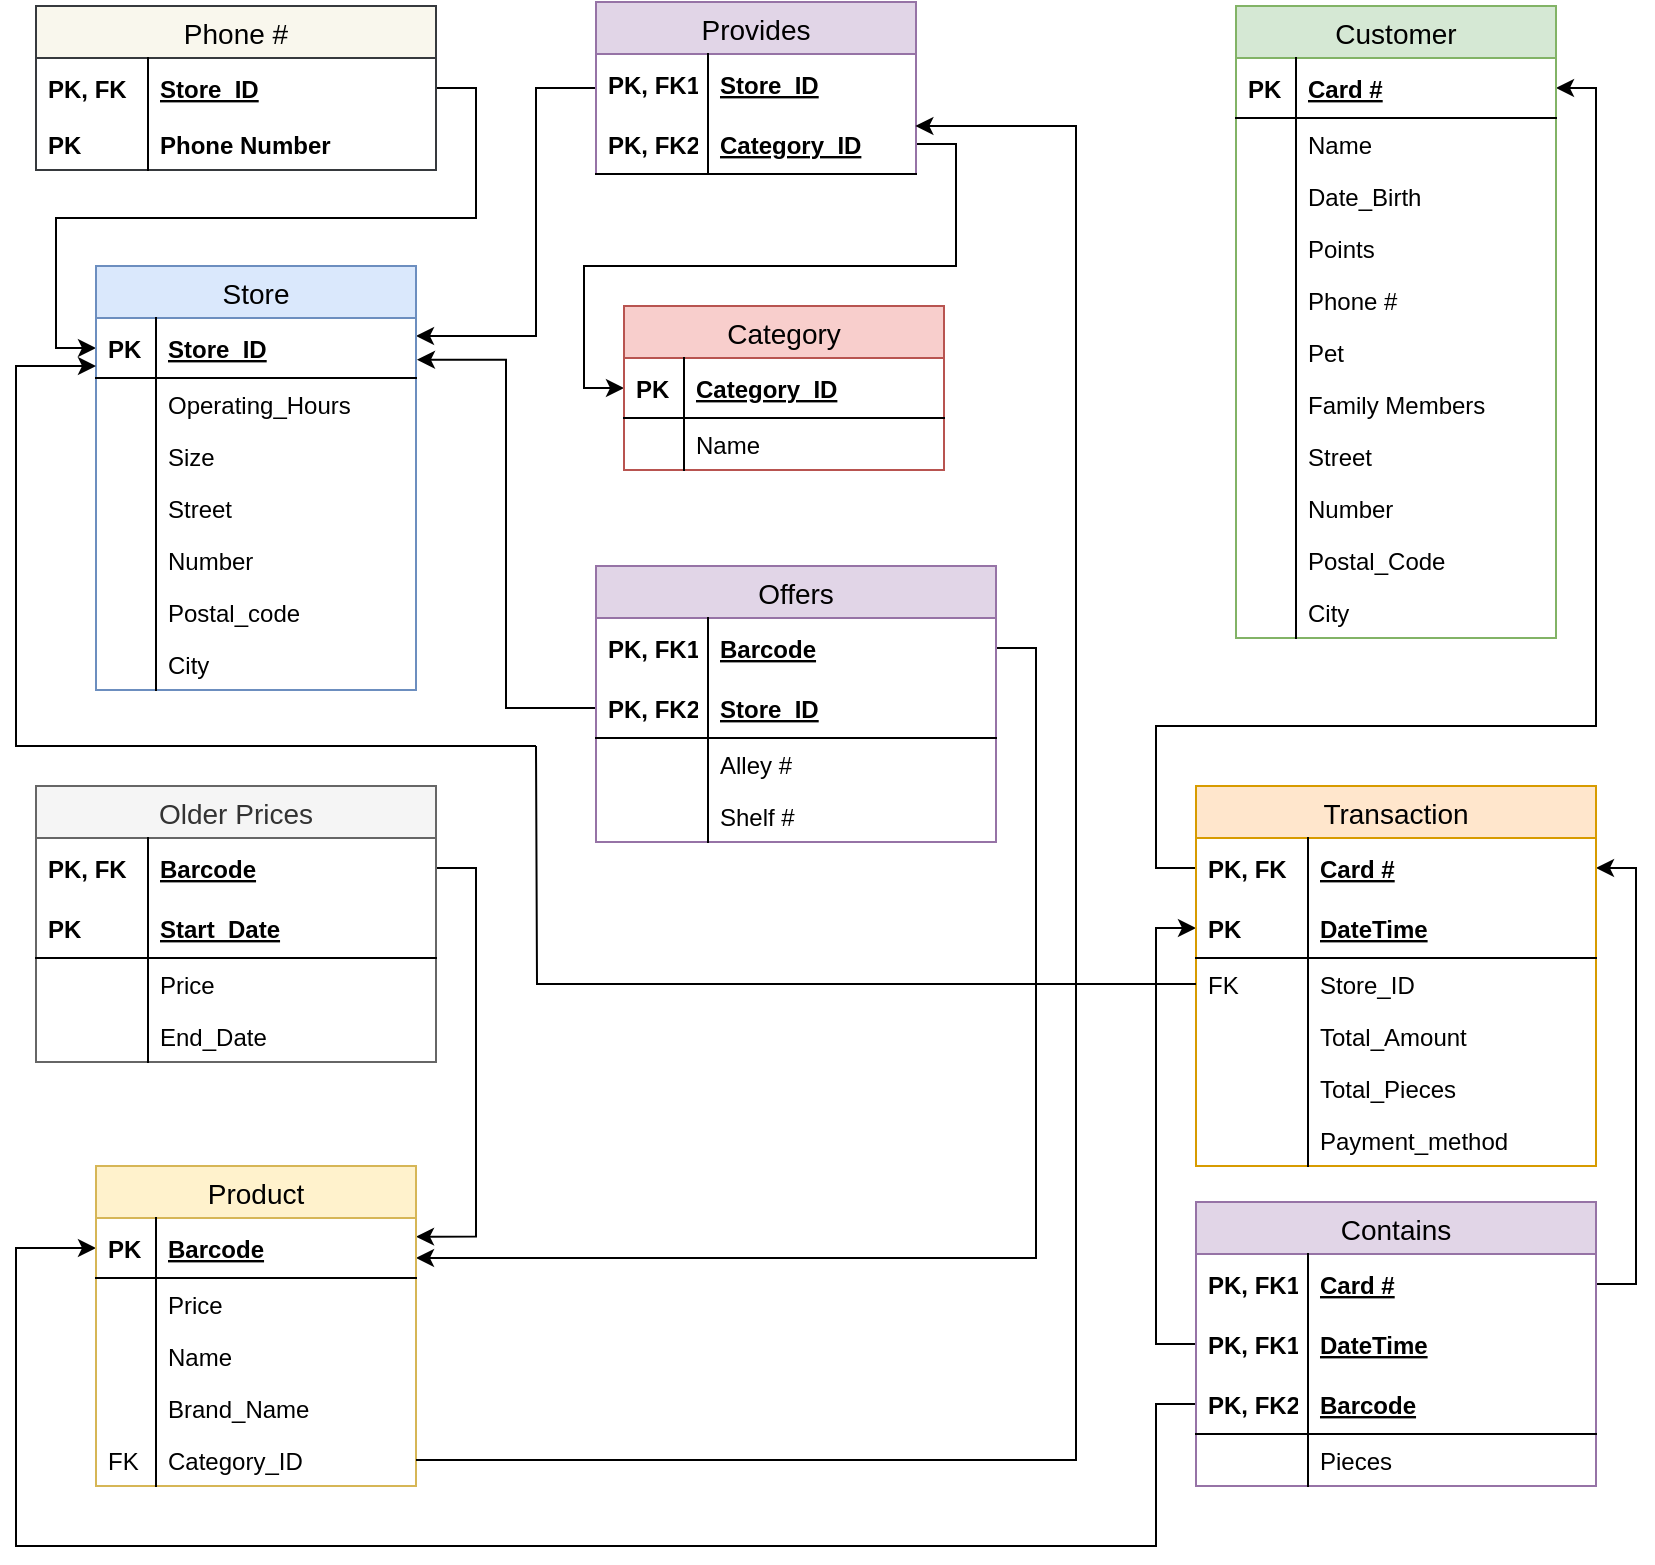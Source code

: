<mxfile version="13.3.9" type="device"><diagram id="TGcDrDsY1pUwXdb_8PFH" name="Page-1"><mxGraphModel dx="1185" dy="695" grid="1" gridSize="10" guides="1" tooltips="1" connect="1" arrows="1" fold="1" page="1" pageScale="1" pageWidth="1169" pageHeight="827" math="0" shadow="0"><root><mxCell id="0"/><mxCell id="1" parent="0"/><mxCell id="J6gE3vwQ6Ek0CMkjX5mu-17" style="edgeStyle=orthogonalEdgeStyle;rounded=0;orthogonalLoop=1;jettySize=auto;html=1;" parent="1" source="J6gE3vwQ6Ek0CMkjX5mu-9" target="gZ84MOp9ESfSLqNSN3KG-2" edge="1"><mxGeometry relative="1" as="geometry"/></mxCell><mxCell id="J6gE3vwQ6Ek0CMkjX5mu-24" style="edgeStyle=orthogonalEdgeStyle;rounded=0;orthogonalLoop=1;jettySize=auto;html=1;entryX=1;entryY=0.311;entryDx=0;entryDy=0;entryPerimeter=0;" parent="1" source="gZ84MOp9ESfSLqNSN3KG-91" target="gZ84MOp9ESfSLqNSN3KG-53" edge="1"><mxGeometry relative="1" as="geometry"/></mxCell><mxCell id="J6gE3vwQ6Ek0CMkjX5mu-29" style="edgeStyle=orthogonalEdgeStyle;rounded=0;orthogonalLoop=1;jettySize=auto;html=1;entryX=1;entryY=0.3;entryDx=0;entryDy=0;entryPerimeter=0;" parent="1" source="gZ84MOp9ESfSLqNSN3KG-159" target="gZ84MOp9ESfSLqNSN3KG-2" edge="1"><mxGeometry relative="1" as="geometry"><mxPoint x="420" y="195" as="targetPoint"/><Array as="points"><mxPoint x="460" y="71"/><mxPoint x="460" y="195"/></Array></mxGeometry></mxCell><mxCell id="J6gE3vwQ6Ek0CMkjX5mu-27" style="edgeStyle=orthogonalEdgeStyle;rounded=0;orthogonalLoop=1;jettySize=auto;html=1;" parent="1" source="gZ84MOp9ESfSLqNSN3KG-162" target="gZ84MOp9ESfSLqNSN3KG-66" edge="1"><mxGeometry relative="1" as="geometry"/></mxCell><mxCell id="J6gE3vwQ6Ek0CMkjX5mu-31" style="edgeStyle=orthogonalEdgeStyle;rounded=0;orthogonalLoop=1;jettySize=auto;html=1;entryX=1.003;entryY=0.695;entryDx=0;entryDy=0;entryPerimeter=0;" parent="1" source="gZ84MOp9ESfSLqNSN3KG-151" target="gZ84MOp9ESfSLqNSN3KG-2" edge="1"><mxGeometry relative="1" as="geometry"/></mxCell><mxCell id="J6gE3vwQ6Ek0CMkjX5mu-33" style="edgeStyle=orthogonalEdgeStyle;rounded=0;orthogonalLoop=1;jettySize=auto;html=1;" parent="1" source="gZ84MOp9ESfSLqNSN3KG-149" edge="1"><mxGeometry relative="1" as="geometry"><mxPoint x="400" y="656" as="targetPoint"/><Array as="points"><mxPoint x="710" y="351"/><mxPoint x="710" y="656"/></Array></mxGeometry></mxCell><mxCell id="J6gE3vwQ6Ek0CMkjX5mu-34" style="edgeStyle=orthogonalEdgeStyle;rounded=0;orthogonalLoop=1;jettySize=auto;html=1;entryX=1;entryY=0.5;entryDx=0;entryDy=0;" parent="1" source="gZ84MOp9ESfSLqNSN3KG-103" target="gZ84MOp9ESfSLqNSN3KG-28" edge="1"><mxGeometry relative="1" as="geometry"><Array as="points"><mxPoint x="770" y="461"/><mxPoint x="770" y="390"/><mxPoint x="990" y="390"/><mxPoint x="990" y="71"/></Array></mxGeometry></mxCell><mxCell id="J6gE3vwQ6Ek0CMkjX5mu-36" style="edgeStyle=orthogonalEdgeStyle;rounded=0;orthogonalLoop=1;jettySize=auto;html=1;entryX=0;entryY=0.5;entryDx=0;entryDy=0;" parent="1" source="gZ84MOp9ESfSLqNSN3KG-166" target="gZ84MOp9ESfSLqNSN3KG-105" edge="1"><mxGeometry relative="1" as="geometry"><Array as="points"><mxPoint x="770" y="699"/><mxPoint x="770" y="491"/></Array></mxGeometry></mxCell><mxCell id="J6gE3vwQ6Ek0CMkjX5mu-35" style="edgeStyle=orthogonalEdgeStyle;rounded=0;orthogonalLoop=1;jettySize=auto;html=1;entryX=1;entryY=0.5;entryDx=0;entryDy=0;" parent="1" source="gZ84MOp9ESfSLqNSN3KG-167" target="gZ84MOp9ESfSLqNSN3KG-103" edge="1"><mxGeometry relative="1" as="geometry"><Array as="points"><mxPoint x="1010" y="669"/><mxPoint x="1010" y="461"/></Array></mxGeometry></mxCell><mxCell id="J6gE3vwQ6Ek0CMkjX5mu-37" style="edgeStyle=orthogonalEdgeStyle;rounded=0;orthogonalLoop=1;jettySize=auto;html=1;" parent="1" source="gZ84MOp9ESfSLqNSN3KG-173" target="gZ84MOp9ESfSLqNSN3KG-53" edge="1"><mxGeometry relative="1" as="geometry"><Array as="points"><mxPoint x="770" y="729"/><mxPoint x="770" y="800"/><mxPoint x="200" y="800"/><mxPoint x="200" y="651"/></Array></mxGeometry></mxCell><mxCell id="J6gE3vwQ6Ek0CMkjX5mu-8" value="Phone #" style="swimlane;fontStyle=0;childLayout=stackLayout;horizontal=1;startSize=26;horizontalStack=0;resizeParent=1;resizeParentMax=0;resizeLast=0;collapsible=1;marginBottom=0;align=center;fontSize=14;fillColor=#f9f7ed;strokeColor=#36393d;" parent="1" vertex="1"><mxGeometry x="210" y="30" width="200" height="82" as="geometry"/></mxCell><mxCell id="J6gE3vwQ6Ek0CMkjX5mu-9" value="Store_ID" style="shape=partialRectangle;top=0;left=0;right=0;bottom=0;align=left;verticalAlign=middle;fillColor=none;spacingLeft=60;spacingRight=4;overflow=hidden;rotatable=0;points=[[0,0.5],[1,0.5]];portConstraint=eastwest;dropTarget=0;fontStyle=5;fontSize=12;" parent="J6gE3vwQ6Ek0CMkjX5mu-8" vertex="1"><mxGeometry y="26" width="200" height="30" as="geometry"/></mxCell><mxCell id="J6gE3vwQ6Ek0CMkjX5mu-10" value="PK, FK" style="shape=partialRectangle;fontStyle=1;top=0;left=0;bottom=0;fillColor=none;align=left;verticalAlign=middle;spacingLeft=4;spacingRight=4;overflow=hidden;rotatable=0;points=[];portConstraint=eastwest;part=1;fontSize=12;" parent="J6gE3vwQ6Ek0CMkjX5mu-9" vertex="1" connectable="0"><mxGeometry width="56" height="30" as="geometry"/></mxCell><mxCell id="J6gE3vwQ6Ek0CMkjX5mu-13" value="Phone Number" style="shape=partialRectangle;top=0;left=0;right=0;bottom=0;align=left;verticalAlign=top;fillColor=none;spacingLeft=60;spacingRight=4;overflow=hidden;rotatable=0;points=[[0,0.5],[1,0.5]];portConstraint=eastwest;dropTarget=0;fontSize=12;fontStyle=1" parent="J6gE3vwQ6Ek0CMkjX5mu-8" vertex="1"><mxGeometry y="56" width="200" height="26" as="geometry"/></mxCell><mxCell id="J6gE3vwQ6Ek0CMkjX5mu-14" value="PK" style="shape=partialRectangle;top=0;left=0;bottom=0;fillColor=none;align=left;verticalAlign=top;spacingLeft=4;spacingRight=4;overflow=hidden;rotatable=0;points=[];portConstraint=eastwest;part=1;fontSize=12;fontStyle=1" parent="J6gE3vwQ6Ek0CMkjX5mu-13" vertex="1" connectable="0"><mxGeometry width="56" height="26" as="geometry"/></mxCell><mxCell id="gZ84MOp9ESfSLqNSN3KG-1" value="Store" style="swimlane;fontStyle=0;childLayout=stackLayout;horizontal=1;startSize=26;horizontalStack=0;resizeParent=1;resizeParentMax=0;resizeLast=0;collapsible=1;marginBottom=0;align=center;fontSize=14;fillColor=#dae8fc;strokeColor=#6c8ebf;" parent="1" vertex="1"><mxGeometry x="240" y="160" width="160" height="212" as="geometry"/></mxCell><mxCell id="gZ84MOp9ESfSLqNSN3KG-2" value="Store_ID" style="shape=partialRectangle;top=0;left=0;right=0;bottom=1;align=left;verticalAlign=middle;fillColor=none;spacingLeft=34;spacingRight=4;overflow=hidden;rotatable=0;points=[[0,0.5],[1,0.5]];portConstraint=eastwest;dropTarget=0;fontStyle=5;fontSize=12;" parent="gZ84MOp9ESfSLqNSN3KG-1" vertex="1"><mxGeometry y="26" width="160" height="30" as="geometry"/></mxCell><mxCell id="gZ84MOp9ESfSLqNSN3KG-3" value="PK" style="shape=partialRectangle;top=0;left=0;bottom=0;fillColor=none;align=left;verticalAlign=middle;spacingLeft=4;spacingRight=4;overflow=hidden;rotatable=0;points=[];portConstraint=eastwest;part=1;fontSize=12;fontStyle=1" parent="gZ84MOp9ESfSLqNSN3KG-2" vertex="1" connectable="0"><mxGeometry width="30" height="30" as="geometry"/></mxCell><mxCell id="gZ84MOp9ESfSLqNSN3KG-4" value="Operating_Hours" style="shape=partialRectangle;top=0;left=0;right=0;bottom=0;align=left;verticalAlign=top;fillColor=none;spacingLeft=34;spacingRight=4;overflow=hidden;rotatable=0;points=[[0,0.5],[1,0.5]];portConstraint=eastwest;dropTarget=0;fontSize=12;" parent="gZ84MOp9ESfSLqNSN3KG-1" vertex="1"><mxGeometry y="56" width="160" height="26" as="geometry"/></mxCell><mxCell id="gZ84MOp9ESfSLqNSN3KG-5" value="" style="shape=partialRectangle;top=0;left=0;bottom=0;fillColor=none;align=left;verticalAlign=top;spacingLeft=4;spacingRight=4;overflow=hidden;rotatable=0;points=[];portConstraint=eastwest;part=1;fontSize=12;" parent="gZ84MOp9ESfSLqNSN3KG-4" vertex="1" connectable="0"><mxGeometry width="30" height="26" as="geometry"/></mxCell><mxCell id="gZ84MOp9ESfSLqNSN3KG-16" value="Size" style="shape=partialRectangle;top=0;left=0;right=0;bottom=0;align=left;verticalAlign=top;fillColor=none;spacingLeft=34;spacingRight=4;overflow=hidden;rotatable=0;points=[[0,0.5],[1,0.5]];portConstraint=eastwest;dropTarget=0;fontSize=12;" parent="gZ84MOp9ESfSLqNSN3KG-1" vertex="1"><mxGeometry y="82" width="160" height="26" as="geometry"/></mxCell><mxCell id="gZ84MOp9ESfSLqNSN3KG-17" value="" style="shape=partialRectangle;top=0;left=0;bottom=0;fillColor=none;align=left;verticalAlign=top;spacingLeft=4;spacingRight=4;overflow=hidden;rotatable=0;points=[];portConstraint=eastwest;part=1;fontSize=12;" parent="gZ84MOp9ESfSLqNSN3KG-16" vertex="1" connectable="0"><mxGeometry width="30" height="26" as="geometry"/></mxCell><mxCell id="gZ84MOp9ESfSLqNSN3KG-6" value="Street" style="shape=partialRectangle;top=0;left=0;right=0;bottom=0;align=left;verticalAlign=top;fillColor=none;spacingLeft=34;spacingRight=4;overflow=hidden;rotatable=0;points=[[0,0.5],[1,0.5]];portConstraint=eastwest;dropTarget=0;fontSize=12;" parent="gZ84MOp9ESfSLqNSN3KG-1" vertex="1"><mxGeometry y="108" width="160" height="26" as="geometry"/></mxCell><mxCell id="gZ84MOp9ESfSLqNSN3KG-7" value="" style="shape=partialRectangle;top=0;left=0;bottom=0;fillColor=none;align=left;verticalAlign=top;spacingLeft=4;spacingRight=4;overflow=hidden;rotatable=0;points=[];portConstraint=eastwest;part=1;fontSize=12;" parent="gZ84MOp9ESfSLqNSN3KG-6" vertex="1" connectable="0"><mxGeometry width="30" height="26" as="geometry"/></mxCell><mxCell id="gZ84MOp9ESfSLqNSN3KG-12" value="Number" style="shape=partialRectangle;top=0;left=0;right=0;bottom=0;align=left;verticalAlign=top;fillColor=none;spacingLeft=34;spacingRight=4;overflow=hidden;rotatable=0;points=[[0,0.5],[1,0.5]];portConstraint=eastwest;dropTarget=0;fontSize=12;" parent="gZ84MOp9ESfSLqNSN3KG-1" vertex="1"><mxGeometry y="134" width="160" height="26" as="geometry"/></mxCell><mxCell id="gZ84MOp9ESfSLqNSN3KG-13" value="" style="shape=partialRectangle;top=0;left=0;bottom=0;fillColor=none;align=left;verticalAlign=top;spacingLeft=4;spacingRight=4;overflow=hidden;rotatable=0;points=[];portConstraint=eastwest;part=1;fontSize=12;" parent="gZ84MOp9ESfSLqNSN3KG-12" vertex="1" connectable="0"><mxGeometry width="30" height="26" as="geometry"/></mxCell><mxCell id="gZ84MOp9ESfSLqNSN3KG-14" value="Postal_code" style="shape=partialRectangle;top=0;left=0;right=0;bottom=0;align=left;verticalAlign=top;fillColor=none;spacingLeft=34;spacingRight=4;overflow=hidden;rotatable=0;points=[[0,0.5],[1,0.5]];portConstraint=eastwest;dropTarget=0;fontSize=12;" parent="gZ84MOp9ESfSLqNSN3KG-1" vertex="1"><mxGeometry y="160" width="160" height="26" as="geometry"/></mxCell><mxCell id="gZ84MOp9ESfSLqNSN3KG-15" value="" style="shape=partialRectangle;top=0;left=0;bottom=0;fillColor=none;align=left;verticalAlign=top;spacingLeft=4;spacingRight=4;overflow=hidden;rotatable=0;points=[];portConstraint=eastwest;part=1;fontSize=12;" parent="gZ84MOp9ESfSLqNSN3KG-14" vertex="1" connectable="0"><mxGeometry width="30" height="26" as="geometry"/></mxCell><mxCell id="gZ84MOp9ESfSLqNSN3KG-8" value="City" style="shape=partialRectangle;top=0;left=0;right=0;bottom=0;align=left;verticalAlign=top;fillColor=none;spacingLeft=34;spacingRight=4;overflow=hidden;rotatable=0;points=[[0,0.5],[1,0.5]];portConstraint=eastwest;dropTarget=0;fontSize=12;" parent="gZ84MOp9ESfSLqNSN3KG-1" vertex="1"><mxGeometry y="186" width="160" height="26" as="geometry"/></mxCell><mxCell id="gZ84MOp9ESfSLqNSN3KG-9" value="" style="shape=partialRectangle;top=0;left=0;bottom=0;fillColor=none;align=left;verticalAlign=top;spacingLeft=4;spacingRight=4;overflow=hidden;rotatable=0;points=[];portConstraint=eastwest;part=1;fontSize=12;" parent="gZ84MOp9ESfSLqNSN3KG-8" vertex="1" connectable="0"><mxGeometry width="30" height="26" as="geometry"/></mxCell><mxCell id="gZ84MOp9ESfSLqNSN3KG-90" value="Older Prices" style="swimlane;fontStyle=0;childLayout=stackLayout;horizontal=1;startSize=26;horizontalStack=0;resizeParent=1;resizeParentMax=0;resizeLast=0;collapsible=1;marginBottom=0;align=center;fontSize=14;fillColor=#f5f5f5;strokeColor=#666666;fontColor=#333333;" parent="1" vertex="1"><mxGeometry x="210" y="420" width="200" height="138" as="geometry"/></mxCell><mxCell id="gZ84MOp9ESfSLqNSN3KG-91" value="Barcode" style="shape=partialRectangle;top=0;left=0;right=0;bottom=0;align=left;verticalAlign=middle;fillColor=none;spacingLeft=60;spacingRight=4;overflow=hidden;rotatable=0;points=[[0,0.5],[1,0.5]];portConstraint=eastwest;dropTarget=0;fontStyle=5;fontSize=12;" parent="gZ84MOp9ESfSLqNSN3KG-90" vertex="1"><mxGeometry y="26" width="200" height="30" as="geometry"/></mxCell><mxCell id="gZ84MOp9ESfSLqNSN3KG-92" value="PK, FK" style="shape=partialRectangle;fontStyle=1;top=0;left=0;bottom=0;fillColor=none;align=left;verticalAlign=middle;spacingLeft=4;spacingRight=4;overflow=hidden;rotatable=0;points=[];portConstraint=eastwest;part=1;fontSize=12;" parent="gZ84MOp9ESfSLqNSN3KG-91" vertex="1" connectable="0"><mxGeometry width="56" height="30" as="geometry"/></mxCell><mxCell id="gZ84MOp9ESfSLqNSN3KG-93" value="Start_Date" style="shape=partialRectangle;top=0;left=0;right=0;bottom=1;align=left;verticalAlign=middle;fillColor=none;spacingLeft=60;spacingRight=4;overflow=hidden;rotatable=0;points=[[0,0.5],[1,0.5]];portConstraint=eastwest;dropTarget=0;fontStyle=5;fontSize=12;" parent="gZ84MOp9ESfSLqNSN3KG-90" vertex="1"><mxGeometry y="56" width="200" height="30" as="geometry"/></mxCell><mxCell id="gZ84MOp9ESfSLqNSN3KG-94" value="PK" style="shape=partialRectangle;fontStyle=1;top=0;left=0;bottom=0;fillColor=none;align=left;verticalAlign=middle;spacingLeft=4;spacingRight=4;overflow=hidden;rotatable=0;points=[];portConstraint=eastwest;part=1;fontSize=12;" parent="gZ84MOp9ESfSLqNSN3KG-93" vertex="1" connectable="0"><mxGeometry width="56" height="30" as="geometry"/></mxCell><mxCell id="gZ84MOp9ESfSLqNSN3KG-95" value="Price" style="shape=partialRectangle;top=0;left=0;right=0;bottom=0;align=left;verticalAlign=top;fillColor=none;spacingLeft=60;spacingRight=4;overflow=hidden;rotatable=0;points=[[0,0.5],[1,0.5]];portConstraint=eastwest;dropTarget=0;fontSize=12;" parent="gZ84MOp9ESfSLqNSN3KG-90" vertex="1"><mxGeometry y="86" width="200" height="26" as="geometry"/></mxCell><mxCell id="gZ84MOp9ESfSLqNSN3KG-96" value="" style="shape=partialRectangle;top=0;left=0;bottom=0;fillColor=none;align=left;verticalAlign=top;spacingLeft=4;spacingRight=4;overflow=hidden;rotatable=0;points=[];portConstraint=eastwest;part=1;fontSize=12;" parent="gZ84MOp9ESfSLqNSN3KG-95" vertex="1" connectable="0"><mxGeometry width="56" height="26" as="geometry"/></mxCell><mxCell id="gZ84MOp9ESfSLqNSN3KG-98" value="End_Date" style="shape=partialRectangle;top=0;left=0;right=0;bottom=0;align=left;verticalAlign=top;fillColor=none;spacingLeft=60;spacingRight=4;overflow=hidden;rotatable=0;points=[[0,0.5],[1,0.5]];portConstraint=eastwest;dropTarget=0;fontSize=12;" parent="gZ84MOp9ESfSLqNSN3KG-90" vertex="1"><mxGeometry y="112" width="200" height="26" as="geometry"/></mxCell><mxCell id="gZ84MOp9ESfSLqNSN3KG-99" value="" style="shape=partialRectangle;top=0;left=0;bottom=0;fillColor=none;align=left;verticalAlign=top;spacingLeft=4;spacingRight=4;overflow=hidden;rotatable=0;points=[];portConstraint=eastwest;part=1;fontSize=12;" parent="gZ84MOp9ESfSLqNSN3KG-98" vertex="1" connectable="0"><mxGeometry width="56" height="26" as="geometry"/></mxCell><mxCell id="gZ84MOp9ESfSLqNSN3KG-52" value="Product" style="swimlane;fontStyle=0;childLayout=stackLayout;horizontal=1;startSize=26;horizontalStack=0;resizeParent=1;resizeParentMax=0;resizeLast=0;collapsible=1;marginBottom=0;align=center;fontSize=14;fillColor=#fff2cc;strokeColor=#d6b656;" parent="1" vertex="1"><mxGeometry x="240" y="610" width="160" height="160" as="geometry"/></mxCell><mxCell id="gZ84MOp9ESfSLqNSN3KG-53" value="Barcode" style="shape=partialRectangle;top=0;left=0;right=0;bottom=1;align=left;verticalAlign=middle;fillColor=none;spacingLeft=34;spacingRight=4;overflow=hidden;rotatable=0;points=[[0,0.5],[1,0.5]];portConstraint=eastwest;dropTarget=0;fontStyle=5;fontSize=12;" parent="gZ84MOp9ESfSLqNSN3KG-52" vertex="1"><mxGeometry y="26" width="160" height="30" as="geometry"/></mxCell><mxCell id="gZ84MOp9ESfSLqNSN3KG-54" value="PK" style="shape=partialRectangle;top=0;left=0;bottom=0;fillColor=none;align=left;verticalAlign=middle;spacingLeft=4;spacingRight=4;overflow=hidden;rotatable=0;points=[];portConstraint=eastwest;part=1;fontSize=12;fontStyle=1" parent="gZ84MOp9ESfSLqNSN3KG-53" vertex="1" connectable="0"><mxGeometry width="30" height="30" as="geometry"/></mxCell><mxCell id="gZ84MOp9ESfSLqNSN3KG-55" value="Price" style="shape=partialRectangle;top=0;left=0;right=0;bottom=0;align=left;verticalAlign=top;fillColor=none;spacingLeft=34;spacingRight=4;overflow=hidden;rotatable=0;points=[[0,0.5],[1,0.5]];portConstraint=eastwest;dropTarget=0;fontSize=12;" parent="gZ84MOp9ESfSLqNSN3KG-52" vertex="1"><mxGeometry y="56" width="160" height="26" as="geometry"/></mxCell><mxCell id="gZ84MOp9ESfSLqNSN3KG-56" value="" style="shape=partialRectangle;top=0;left=0;bottom=0;fillColor=none;align=left;verticalAlign=top;spacingLeft=4;spacingRight=4;overflow=hidden;rotatable=0;points=[];portConstraint=eastwest;part=1;fontSize=12;" parent="gZ84MOp9ESfSLqNSN3KG-55" vertex="1" connectable="0"><mxGeometry width="30" height="26" as="geometry"/></mxCell><mxCell id="gZ84MOp9ESfSLqNSN3KG-57" value="Name" style="shape=partialRectangle;top=0;left=0;right=0;bottom=0;align=left;verticalAlign=top;fillColor=none;spacingLeft=34;spacingRight=4;overflow=hidden;rotatable=0;points=[[0,0.5],[1,0.5]];portConstraint=eastwest;dropTarget=0;fontSize=12;" parent="gZ84MOp9ESfSLqNSN3KG-52" vertex="1"><mxGeometry y="82" width="160" height="26" as="geometry"/></mxCell><mxCell id="gZ84MOp9ESfSLqNSN3KG-58" value="" style="shape=partialRectangle;top=0;left=0;bottom=0;fillColor=none;align=left;verticalAlign=top;spacingLeft=4;spacingRight=4;overflow=hidden;rotatable=0;points=[];portConstraint=eastwest;part=1;fontSize=12;" parent="gZ84MOp9ESfSLqNSN3KG-57" vertex="1" connectable="0"><mxGeometry width="30" height="26" as="geometry"/></mxCell><mxCell id="gZ84MOp9ESfSLqNSN3KG-59" value="Brand_Name" style="shape=partialRectangle;top=0;left=0;right=0;bottom=0;align=left;verticalAlign=top;fillColor=none;spacingLeft=34;spacingRight=4;overflow=hidden;rotatable=0;points=[[0,0.5],[1,0.5]];portConstraint=eastwest;dropTarget=0;fontSize=12;" parent="gZ84MOp9ESfSLqNSN3KG-52" vertex="1"><mxGeometry y="108" width="160" height="26" as="geometry"/></mxCell><mxCell id="gZ84MOp9ESfSLqNSN3KG-60" value="" style="shape=partialRectangle;top=0;left=0;bottom=0;fillColor=none;align=left;verticalAlign=top;spacingLeft=4;spacingRight=4;overflow=hidden;rotatable=0;points=[];portConstraint=eastwest;part=1;fontSize=12;" parent="gZ84MOp9ESfSLqNSN3KG-59" vertex="1" connectable="0"><mxGeometry width="30" height="26" as="geometry"/></mxCell><mxCell id="gZ84MOp9ESfSLqNSN3KG-130" value="Category_ID" style="shape=partialRectangle;top=0;left=0;right=0;bottom=0;align=left;verticalAlign=top;fillColor=none;spacingLeft=34;spacingRight=4;overflow=hidden;rotatable=0;points=[[0,0.5],[1,0.5]];portConstraint=eastwest;dropTarget=0;fontSize=12;" parent="gZ84MOp9ESfSLqNSN3KG-52" vertex="1"><mxGeometry y="134" width="160" height="26" as="geometry"/></mxCell><mxCell id="gZ84MOp9ESfSLqNSN3KG-131" value="FK" style="shape=partialRectangle;top=0;left=0;bottom=0;fillColor=none;align=left;verticalAlign=top;spacingLeft=4;spacingRight=4;overflow=hidden;rotatable=0;points=[];portConstraint=eastwest;part=1;fontSize=12;" parent="gZ84MOp9ESfSLqNSN3KG-130" vertex="1" connectable="0"><mxGeometry width="30" height="26" as="geometry"/></mxCell><mxCell id="gZ84MOp9ESfSLqNSN3KG-159" value="Provides" style="swimlane;fontStyle=0;childLayout=stackLayout;horizontal=1;startSize=26;horizontalStack=0;resizeParent=1;resizeParentMax=0;resizeLast=0;collapsible=1;marginBottom=0;align=center;fontSize=14;fillColor=#e1d5e7;strokeColor=#9673a6;" parent="1" vertex="1"><mxGeometry x="490" y="28" width="160" height="86" as="geometry"/></mxCell><mxCell id="gZ84MOp9ESfSLqNSN3KG-160" value="Store_ID" style="shape=partialRectangle;top=0;left=0;right=0;bottom=0;align=left;verticalAlign=middle;fillColor=none;spacingLeft=60;spacingRight=4;overflow=hidden;rotatable=0;points=[[0,0.5],[1,0.5]];portConstraint=eastwest;dropTarget=0;fontStyle=5;fontSize=12;" parent="gZ84MOp9ESfSLqNSN3KG-159" vertex="1"><mxGeometry y="26" width="160" height="30" as="geometry"/></mxCell><mxCell id="gZ84MOp9ESfSLqNSN3KG-161" value="PK, FK1" style="shape=partialRectangle;fontStyle=1;top=0;left=0;bottom=0;fillColor=none;align=left;verticalAlign=middle;spacingLeft=4;spacingRight=4;overflow=hidden;rotatable=0;points=[];portConstraint=eastwest;part=1;fontSize=12;" parent="gZ84MOp9ESfSLqNSN3KG-160" vertex="1" connectable="0"><mxGeometry width="56" height="30" as="geometry"/></mxCell><mxCell id="gZ84MOp9ESfSLqNSN3KG-162" value="Category_ID" style="shape=partialRectangle;top=0;left=0;right=0;bottom=1;align=left;verticalAlign=middle;fillColor=none;spacingLeft=60;spacingRight=4;overflow=hidden;rotatable=0;points=[[0,0.5],[1,0.5]];portConstraint=eastwest;dropTarget=0;fontStyle=5;fontSize=12;" parent="gZ84MOp9ESfSLqNSN3KG-159" vertex="1"><mxGeometry y="56" width="160" height="30" as="geometry"/></mxCell><mxCell id="gZ84MOp9ESfSLqNSN3KG-163" value="PK, FK2" style="shape=partialRectangle;fontStyle=1;top=0;left=0;bottom=0;fillColor=none;align=left;verticalAlign=middle;spacingLeft=4;spacingRight=4;overflow=hidden;rotatable=0;points=[];portConstraint=eastwest;part=1;fontSize=12;" parent="gZ84MOp9ESfSLqNSN3KG-162" vertex="1" connectable="0"><mxGeometry width="56" height="30" as="geometry"/></mxCell><mxCell id="gZ84MOp9ESfSLqNSN3KG-148" value="Offers" style="swimlane;fontStyle=0;childLayout=stackLayout;horizontal=1;startSize=26;horizontalStack=0;resizeParent=1;resizeParentMax=0;resizeLast=0;collapsible=1;marginBottom=0;align=center;fontSize=14;fillColor=#e1d5e7;strokeColor=#9673a6;" parent="1" vertex="1"><mxGeometry x="490" y="310" width="200" height="138" as="geometry"/></mxCell><mxCell id="gZ84MOp9ESfSLqNSN3KG-149" value="Barcode" style="shape=partialRectangle;top=0;left=0;right=0;bottom=0;align=left;verticalAlign=middle;fillColor=none;spacingLeft=60;spacingRight=4;overflow=hidden;rotatable=0;points=[[0,0.5],[1,0.5]];portConstraint=eastwest;dropTarget=0;fontStyle=5;fontSize=12;" parent="gZ84MOp9ESfSLqNSN3KG-148" vertex="1"><mxGeometry y="26" width="200" height="30" as="geometry"/></mxCell><mxCell id="gZ84MOp9ESfSLqNSN3KG-150" value="PK, FK1" style="shape=partialRectangle;fontStyle=1;top=0;left=0;bottom=0;fillColor=none;align=left;verticalAlign=middle;spacingLeft=4;spacingRight=4;overflow=hidden;rotatable=0;points=[];portConstraint=eastwest;part=1;fontSize=12;" parent="gZ84MOp9ESfSLqNSN3KG-149" vertex="1" connectable="0"><mxGeometry width="56" height="30" as="geometry"/></mxCell><mxCell id="gZ84MOp9ESfSLqNSN3KG-151" value="Store_ID" style="shape=partialRectangle;top=0;left=0;right=0;bottom=1;align=left;verticalAlign=middle;fillColor=none;spacingLeft=60;spacingRight=4;overflow=hidden;rotatable=0;points=[[0,0.5],[1,0.5]];portConstraint=eastwest;dropTarget=0;fontStyle=5;fontSize=12;" parent="gZ84MOp9ESfSLqNSN3KG-148" vertex="1"><mxGeometry y="56" width="200" height="30" as="geometry"/></mxCell><mxCell id="gZ84MOp9ESfSLqNSN3KG-152" value="PK, FK2" style="shape=partialRectangle;fontStyle=1;top=0;left=0;bottom=0;fillColor=none;align=left;verticalAlign=middle;spacingLeft=4;spacingRight=4;overflow=hidden;rotatable=0;points=[];portConstraint=eastwest;part=1;fontSize=12;" parent="gZ84MOp9ESfSLqNSN3KG-151" vertex="1" connectable="0"><mxGeometry width="56" height="30" as="geometry"/></mxCell><mxCell id="gZ84MOp9ESfSLqNSN3KG-153" value="Alley #" style="shape=partialRectangle;top=0;left=0;right=0;bottom=0;align=left;verticalAlign=top;fillColor=none;spacingLeft=60;spacingRight=4;overflow=hidden;rotatable=0;points=[[0,0.5],[1,0.5]];portConstraint=eastwest;dropTarget=0;fontSize=12;" parent="gZ84MOp9ESfSLqNSN3KG-148" vertex="1"><mxGeometry y="86" width="200" height="26" as="geometry"/></mxCell><mxCell id="gZ84MOp9ESfSLqNSN3KG-154" value="" style="shape=partialRectangle;top=0;left=0;bottom=0;fillColor=none;align=left;verticalAlign=top;spacingLeft=4;spacingRight=4;overflow=hidden;rotatable=0;points=[];portConstraint=eastwest;part=1;fontSize=12;" parent="gZ84MOp9ESfSLqNSN3KG-153" vertex="1" connectable="0"><mxGeometry width="56" height="26" as="geometry"/></mxCell><mxCell id="gZ84MOp9ESfSLqNSN3KG-155" value="Shelf #" style="shape=partialRectangle;top=0;left=0;right=0;bottom=0;align=left;verticalAlign=top;fillColor=none;spacingLeft=60;spacingRight=4;overflow=hidden;rotatable=0;points=[[0,0.5],[1,0.5]];portConstraint=eastwest;dropTarget=0;fontSize=12;" parent="gZ84MOp9ESfSLqNSN3KG-148" vertex="1"><mxGeometry y="112" width="200" height="26" as="geometry"/></mxCell><mxCell id="gZ84MOp9ESfSLqNSN3KG-156" value="" style="shape=partialRectangle;top=0;left=0;bottom=0;fillColor=none;align=left;verticalAlign=top;spacingLeft=4;spacingRight=4;overflow=hidden;rotatable=0;points=[];portConstraint=eastwest;part=1;fontSize=12;" parent="gZ84MOp9ESfSLqNSN3KG-155" vertex="1" connectable="0"><mxGeometry width="56" height="26" as="geometry"/></mxCell><mxCell id="gZ84MOp9ESfSLqNSN3KG-65" value="Category" style="swimlane;fontStyle=0;childLayout=stackLayout;horizontal=1;startSize=26;horizontalStack=0;resizeParent=1;resizeParentMax=0;resizeLast=0;collapsible=1;marginBottom=0;align=center;fontSize=14;fillColor=#f8cecc;strokeColor=#b85450;" parent="1" vertex="1"><mxGeometry x="504" y="180" width="160" height="82" as="geometry"/></mxCell><mxCell id="gZ84MOp9ESfSLqNSN3KG-66" value="Category_ID" style="shape=partialRectangle;top=0;left=0;right=0;bottom=1;align=left;verticalAlign=middle;fillColor=none;spacingLeft=34;spacingRight=4;overflow=hidden;rotatable=0;points=[[0,0.5],[1,0.5]];portConstraint=eastwest;dropTarget=0;fontStyle=5;fontSize=12;" parent="gZ84MOp9ESfSLqNSN3KG-65" vertex="1"><mxGeometry y="26" width="160" height="30" as="geometry"/></mxCell><mxCell id="gZ84MOp9ESfSLqNSN3KG-67" value="PK" style="shape=partialRectangle;top=0;left=0;bottom=0;fillColor=none;align=left;verticalAlign=middle;spacingLeft=4;spacingRight=4;overflow=hidden;rotatable=0;points=[];portConstraint=eastwest;part=1;fontSize=12;fontStyle=1" parent="gZ84MOp9ESfSLqNSN3KG-66" vertex="1" connectable="0"><mxGeometry width="30" height="30" as="geometry"/></mxCell><mxCell id="gZ84MOp9ESfSLqNSN3KG-68" value="Name" style="shape=partialRectangle;top=0;left=0;right=0;bottom=0;align=left;verticalAlign=top;fillColor=none;spacingLeft=34;spacingRight=4;overflow=hidden;rotatable=0;points=[[0,0.5],[1,0.5]];portConstraint=eastwest;dropTarget=0;fontSize=12;" parent="gZ84MOp9ESfSLqNSN3KG-65" vertex="1"><mxGeometry y="56" width="160" height="26" as="geometry"/></mxCell><mxCell id="gZ84MOp9ESfSLqNSN3KG-69" value="" style="shape=partialRectangle;top=0;left=0;bottom=0;fillColor=none;align=left;verticalAlign=top;spacingLeft=4;spacingRight=4;overflow=hidden;rotatable=0;points=[];portConstraint=eastwest;part=1;fontSize=12;" parent="gZ84MOp9ESfSLqNSN3KG-68" vertex="1" connectable="0"><mxGeometry width="30" height="26" as="geometry"/></mxCell><mxCell id="gZ84MOp9ESfSLqNSN3KG-27" value="Customer" style="swimlane;fontStyle=0;childLayout=stackLayout;horizontal=1;startSize=26;horizontalStack=0;resizeParent=1;resizeParentMax=0;resizeLast=0;collapsible=1;marginBottom=0;align=center;fontSize=14;fillColor=#d5e8d4;strokeColor=#82b366;" parent="1" vertex="1"><mxGeometry x="810" y="30" width="160" height="316" as="geometry"/></mxCell><mxCell id="gZ84MOp9ESfSLqNSN3KG-28" value="Card #" style="shape=partialRectangle;top=0;left=0;right=0;bottom=1;align=left;verticalAlign=middle;fillColor=none;spacingLeft=34;spacingRight=4;overflow=hidden;rotatable=0;points=[[0,0.5],[1,0.5]];portConstraint=eastwest;dropTarget=0;fontStyle=5;fontSize=12;" parent="gZ84MOp9ESfSLqNSN3KG-27" vertex="1"><mxGeometry y="26" width="160" height="30" as="geometry"/></mxCell><mxCell id="gZ84MOp9ESfSLqNSN3KG-29" value="PK" style="shape=partialRectangle;top=0;left=0;bottom=0;fillColor=none;align=left;verticalAlign=middle;spacingLeft=4;spacingRight=4;overflow=hidden;rotatable=0;points=[];portConstraint=eastwest;part=1;fontSize=12;fontStyle=1" parent="gZ84MOp9ESfSLqNSN3KG-28" vertex="1" connectable="0"><mxGeometry width="30" height="30" as="geometry"/></mxCell><mxCell id="gZ84MOp9ESfSLqNSN3KG-30" value="Name" style="shape=partialRectangle;top=0;left=0;right=0;bottom=0;align=left;verticalAlign=top;fillColor=none;spacingLeft=34;spacingRight=4;overflow=hidden;rotatable=0;points=[[0,0.5],[1,0.5]];portConstraint=eastwest;dropTarget=0;fontSize=12;" parent="gZ84MOp9ESfSLqNSN3KG-27" vertex="1"><mxGeometry y="56" width="160" height="26" as="geometry"/></mxCell><mxCell id="gZ84MOp9ESfSLqNSN3KG-31" value="" style="shape=partialRectangle;top=0;left=0;bottom=0;fillColor=none;align=left;verticalAlign=top;spacingLeft=4;spacingRight=4;overflow=hidden;rotatable=0;points=[];portConstraint=eastwest;part=1;fontSize=12;" parent="gZ84MOp9ESfSLqNSN3KG-30" vertex="1" connectable="0"><mxGeometry width="30" height="26" as="geometry"/></mxCell><mxCell id="gZ84MOp9ESfSLqNSN3KG-48" value="Date_Birth" style="shape=partialRectangle;top=0;left=0;right=0;bottom=0;align=left;verticalAlign=top;fillColor=none;spacingLeft=34;spacingRight=4;overflow=hidden;rotatable=0;points=[[0,0.5],[1,0.5]];portConstraint=eastwest;dropTarget=0;fontSize=12;" parent="gZ84MOp9ESfSLqNSN3KG-27" vertex="1"><mxGeometry y="82" width="160" height="26" as="geometry"/></mxCell><mxCell id="gZ84MOp9ESfSLqNSN3KG-49" value="" style="shape=partialRectangle;top=0;left=0;bottom=0;fillColor=none;align=left;verticalAlign=top;spacingLeft=4;spacingRight=4;overflow=hidden;rotatable=0;points=[];portConstraint=eastwest;part=1;fontSize=12;" parent="gZ84MOp9ESfSLqNSN3KG-48" vertex="1" connectable="0"><mxGeometry width="30" height="26" as="geometry"/></mxCell><mxCell id="gZ84MOp9ESfSLqNSN3KG-50" value="Points" style="shape=partialRectangle;top=0;left=0;right=0;bottom=0;align=left;verticalAlign=top;fillColor=none;spacingLeft=34;spacingRight=4;overflow=hidden;rotatable=0;points=[[0,0.5],[1,0.5]];portConstraint=eastwest;dropTarget=0;fontSize=12;" parent="gZ84MOp9ESfSLqNSN3KG-27" vertex="1"><mxGeometry y="108" width="160" height="26" as="geometry"/></mxCell><mxCell id="gZ84MOp9ESfSLqNSN3KG-51" value="" style="shape=partialRectangle;top=0;left=0;bottom=0;fillColor=none;align=left;verticalAlign=top;spacingLeft=4;spacingRight=4;overflow=hidden;rotatable=0;points=[];portConstraint=eastwest;part=1;fontSize=12;" parent="gZ84MOp9ESfSLqNSN3KG-50" vertex="1" connectable="0"><mxGeometry width="30" height="26" as="geometry"/></mxCell><mxCell id="gZ84MOp9ESfSLqNSN3KG-46" value="Phone #" style="shape=partialRectangle;top=0;left=0;right=0;bottom=0;align=left;verticalAlign=top;fillColor=none;spacingLeft=34;spacingRight=4;overflow=hidden;rotatable=0;points=[[0,0.5],[1,0.5]];portConstraint=eastwest;dropTarget=0;fontSize=12;" parent="gZ84MOp9ESfSLqNSN3KG-27" vertex="1"><mxGeometry y="134" width="160" height="26" as="geometry"/></mxCell><mxCell id="gZ84MOp9ESfSLqNSN3KG-47" value="" style="shape=partialRectangle;top=0;left=0;bottom=0;fillColor=none;align=left;verticalAlign=top;spacingLeft=4;spacingRight=4;overflow=hidden;rotatable=0;points=[];portConstraint=eastwest;part=1;fontSize=12;" parent="gZ84MOp9ESfSLqNSN3KG-46" vertex="1" connectable="0"><mxGeometry width="30" height="26" as="geometry"/></mxCell><mxCell id="gZ84MOp9ESfSLqNSN3KG-32" value="Pet" style="shape=partialRectangle;top=0;left=0;right=0;bottom=0;align=left;verticalAlign=top;fillColor=none;spacingLeft=34;spacingRight=4;overflow=hidden;rotatable=0;points=[[0,0.5],[1,0.5]];portConstraint=eastwest;dropTarget=0;fontSize=12;" parent="gZ84MOp9ESfSLqNSN3KG-27" vertex="1"><mxGeometry y="160" width="160" height="26" as="geometry"/></mxCell><mxCell id="gZ84MOp9ESfSLqNSN3KG-33" value="" style="shape=partialRectangle;top=0;left=0;bottom=0;fillColor=none;align=left;verticalAlign=top;spacingLeft=4;spacingRight=4;overflow=hidden;rotatable=0;points=[];portConstraint=eastwest;part=1;fontSize=12;" parent="gZ84MOp9ESfSLqNSN3KG-32" vertex="1" connectable="0"><mxGeometry width="30" height="26" as="geometry"/></mxCell><mxCell id="gZ84MOp9ESfSLqNSN3KG-34" value="Family Members" style="shape=partialRectangle;top=0;left=0;right=0;bottom=0;align=left;verticalAlign=top;fillColor=none;spacingLeft=34;spacingRight=4;overflow=hidden;rotatable=0;points=[[0,0.5],[1,0.5]];portConstraint=eastwest;dropTarget=0;fontSize=12;" parent="gZ84MOp9ESfSLqNSN3KG-27" vertex="1"><mxGeometry y="186" width="160" height="26" as="geometry"/></mxCell><mxCell id="gZ84MOp9ESfSLqNSN3KG-35" value="" style="shape=partialRectangle;top=0;left=0;bottom=0;fillColor=none;align=left;verticalAlign=top;spacingLeft=4;spacingRight=4;overflow=hidden;rotatable=0;points=[];portConstraint=eastwest;part=1;fontSize=12;" parent="gZ84MOp9ESfSLqNSN3KG-34" vertex="1" connectable="0"><mxGeometry width="30" height="26" as="geometry"/></mxCell><mxCell id="gZ84MOp9ESfSLqNSN3KG-38" value="Street" style="shape=partialRectangle;top=0;left=0;right=0;bottom=0;align=left;verticalAlign=top;fillColor=none;spacingLeft=34;spacingRight=4;overflow=hidden;rotatable=0;points=[[0,0.5],[1,0.5]];portConstraint=eastwest;dropTarget=0;fontSize=12;" parent="gZ84MOp9ESfSLqNSN3KG-27" vertex="1"><mxGeometry y="212" width="160" height="26" as="geometry"/></mxCell><mxCell id="gZ84MOp9ESfSLqNSN3KG-39" value="" style="shape=partialRectangle;top=0;left=0;bottom=0;fillColor=none;align=left;verticalAlign=top;spacingLeft=4;spacingRight=4;overflow=hidden;rotatable=0;points=[];portConstraint=eastwest;part=1;fontSize=12;" parent="gZ84MOp9ESfSLqNSN3KG-38" vertex="1" connectable="0"><mxGeometry width="30" height="26" as="geometry"/></mxCell><mxCell id="gZ84MOp9ESfSLqNSN3KG-40" value="Number" style="shape=partialRectangle;top=0;left=0;right=0;bottom=0;align=left;verticalAlign=top;fillColor=none;spacingLeft=34;spacingRight=4;overflow=hidden;rotatable=0;points=[[0,0.5],[1,0.5]];portConstraint=eastwest;dropTarget=0;fontSize=12;" parent="gZ84MOp9ESfSLqNSN3KG-27" vertex="1"><mxGeometry y="238" width="160" height="26" as="geometry"/></mxCell><mxCell id="gZ84MOp9ESfSLqNSN3KG-41" value="" style="shape=partialRectangle;top=0;left=0;bottom=0;fillColor=none;align=left;verticalAlign=top;spacingLeft=4;spacingRight=4;overflow=hidden;rotatable=0;points=[];portConstraint=eastwest;part=1;fontSize=12;" parent="gZ84MOp9ESfSLqNSN3KG-40" vertex="1" connectable="0"><mxGeometry width="30" height="26" as="geometry"/></mxCell><mxCell id="gZ84MOp9ESfSLqNSN3KG-42" value="Postal_Code" style="shape=partialRectangle;top=0;left=0;right=0;bottom=0;align=left;verticalAlign=top;fillColor=none;spacingLeft=34;spacingRight=4;overflow=hidden;rotatable=0;points=[[0,0.5],[1,0.5]];portConstraint=eastwest;dropTarget=0;fontSize=12;" parent="gZ84MOp9ESfSLqNSN3KG-27" vertex="1"><mxGeometry y="264" width="160" height="26" as="geometry"/></mxCell><mxCell id="gZ84MOp9ESfSLqNSN3KG-43" value="" style="shape=partialRectangle;top=0;left=0;bottom=0;fillColor=none;align=left;verticalAlign=top;spacingLeft=4;spacingRight=4;overflow=hidden;rotatable=0;points=[];portConstraint=eastwest;part=1;fontSize=12;" parent="gZ84MOp9ESfSLqNSN3KG-42" vertex="1" connectable="0"><mxGeometry width="30" height="26" as="geometry"/></mxCell><mxCell id="gZ84MOp9ESfSLqNSN3KG-44" value="City" style="shape=partialRectangle;top=0;left=0;right=0;bottom=0;align=left;verticalAlign=top;fillColor=none;spacingLeft=34;spacingRight=4;overflow=hidden;rotatable=0;points=[[0,0.5],[1,0.5]];portConstraint=eastwest;dropTarget=0;fontSize=12;" parent="gZ84MOp9ESfSLqNSN3KG-27" vertex="1"><mxGeometry y="290" width="160" height="26" as="geometry"/></mxCell><mxCell id="gZ84MOp9ESfSLqNSN3KG-45" value="" style="shape=partialRectangle;top=0;left=0;bottom=0;fillColor=none;align=left;verticalAlign=top;spacingLeft=4;spacingRight=4;overflow=hidden;rotatable=0;points=[];portConstraint=eastwest;part=1;fontSize=12;" parent="gZ84MOp9ESfSLqNSN3KG-44" vertex="1" connectable="0"><mxGeometry width="30" height="26" as="geometry"/></mxCell><mxCell id="gZ84MOp9ESfSLqNSN3KG-102" value="Transaction" style="swimlane;fontStyle=0;childLayout=stackLayout;horizontal=1;startSize=26;horizontalStack=0;resizeParent=1;resizeParentMax=0;resizeLast=0;collapsible=1;marginBottom=0;align=center;fontSize=14;fillColor=#ffe6cc;strokeColor=#d79b00;" parent="1" vertex="1"><mxGeometry x="790" y="420" width="200" height="190" as="geometry"/></mxCell><mxCell id="gZ84MOp9ESfSLqNSN3KG-103" value="Card #" style="shape=partialRectangle;top=0;left=0;right=0;bottom=0;align=left;verticalAlign=middle;fillColor=none;spacingLeft=60;spacingRight=4;overflow=hidden;rotatable=0;points=[[0,0.5],[1,0.5]];portConstraint=eastwest;dropTarget=0;fontStyle=5;fontSize=12;" parent="gZ84MOp9ESfSLqNSN3KG-102" vertex="1"><mxGeometry y="26" width="200" height="30" as="geometry"/></mxCell><mxCell id="gZ84MOp9ESfSLqNSN3KG-104" value="PK, FK" style="shape=partialRectangle;fontStyle=1;top=0;left=0;bottom=0;fillColor=none;align=left;verticalAlign=middle;spacingLeft=4;spacingRight=4;overflow=hidden;rotatable=0;points=[];portConstraint=eastwest;part=1;fontSize=12;" parent="gZ84MOp9ESfSLqNSN3KG-103" vertex="1" connectable="0"><mxGeometry width="56" height="30" as="geometry"/></mxCell><mxCell id="gZ84MOp9ESfSLqNSN3KG-105" value="DateTime" style="shape=partialRectangle;top=0;left=0;right=0;bottom=1;align=left;verticalAlign=middle;fillColor=none;spacingLeft=60;spacingRight=4;overflow=hidden;rotatable=0;points=[[0,0.5],[1,0.5]];portConstraint=eastwest;dropTarget=0;fontStyle=5;fontSize=12;" parent="gZ84MOp9ESfSLqNSN3KG-102" vertex="1"><mxGeometry y="56" width="200" height="30" as="geometry"/></mxCell><mxCell id="gZ84MOp9ESfSLqNSN3KG-106" value="PK" style="shape=partialRectangle;fontStyle=1;top=0;left=0;bottom=0;fillColor=none;align=left;verticalAlign=middle;spacingLeft=4;spacingRight=4;overflow=hidden;rotatable=0;points=[];portConstraint=eastwest;part=1;fontSize=12;" parent="gZ84MOp9ESfSLqNSN3KG-105" vertex="1" connectable="0"><mxGeometry width="56" height="30" as="geometry"/></mxCell><mxCell id="VN39mtuWeY7AHPOp_2i6-2" value="Store_ID" style="shape=partialRectangle;top=0;left=0;right=0;bottom=0;align=left;verticalAlign=top;fillColor=none;spacingLeft=60;spacingRight=4;overflow=hidden;rotatable=0;points=[[0,0.5],[1,0.5]];portConstraint=eastwest;dropTarget=0;fontSize=12;" parent="gZ84MOp9ESfSLqNSN3KG-102" vertex="1"><mxGeometry y="86" width="200" height="26" as="geometry"/></mxCell><mxCell id="VN39mtuWeY7AHPOp_2i6-3" value="FK" style="shape=partialRectangle;top=0;left=0;bottom=0;fillColor=none;align=left;verticalAlign=top;spacingLeft=4;spacingRight=4;overflow=hidden;rotatable=0;points=[];portConstraint=eastwest;part=1;fontSize=12;" parent="VN39mtuWeY7AHPOp_2i6-2" vertex="1" connectable="0"><mxGeometry width="56" height="26" as="geometry"/></mxCell><mxCell id="gZ84MOp9ESfSLqNSN3KG-107" value="Total_Amount" style="shape=partialRectangle;top=0;left=0;right=0;bottom=0;align=left;verticalAlign=top;fillColor=none;spacingLeft=60;spacingRight=4;overflow=hidden;rotatable=0;points=[[0,0.5],[1,0.5]];portConstraint=eastwest;dropTarget=0;fontSize=12;" parent="gZ84MOp9ESfSLqNSN3KG-102" vertex="1"><mxGeometry y="112" width="200" height="26" as="geometry"/></mxCell><mxCell id="gZ84MOp9ESfSLqNSN3KG-108" value="" style="shape=partialRectangle;top=0;left=0;bottom=0;fillColor=none;align=left;verticalAlign=top;spacingLeft=4;spacingRight=4;overflow=hidden;rotatable=0;points=[];portConstraint=eastwest;part=1;fontSize=12;" parent="gZ84MOp9ESfSLqNSN3KG-107" vertex="1" connectable="0"><mxGeometry width="56" height="26" as="geometry"/></mxCell><mxCell id="mTfOynpbl4E1kggCbqk4-5" value="Total_Pieces" style="shape=partialRectangle;top=0;left=0;right=0;bottom=0;align=left;verticalAlign=top;fillColor=none;spacingLeft=60;spacingRight=4;overflow=hidden;rotatable=0;points=[[0,0.5],[1,0.5]];portConstraint=eastwest;dropTarget=0;fontSize=12;" vertex="1" parent="gZ84MOp9ESfSLqNSN3KG-102"><mxGeometry y="138" width="200" height="26" as="geometry"/></mxCell><mxCell id="mTfOynpbl4E1kggCbqk4-6" value="" style="shape=partialRectangle;top=0;left=0;bottom=0;fillColor=none;align=left;verticalAlign=top;spacingLeft=4;spacingRight=4;overflow=hidden;rotatable=0;points=[];portConstraint=eastwest;part=1;fontSize=12;" vertex="1" connectable="0" parent="mTfOynpbl4E1kggCbqk4-5"><mxGeometry width="56" height="26" as="geometry"/></mxCell><mxCell id="gZ84MOp9ESfSLqNSN3KG-109" value="Payment_method" style="shape=partialRectangle;top=0;left=0;right=0;bottom=0;align=left;verticalAlign=top;fillColor=none;spacingLeft=60;spacingRight=4;overflow=hidden;rotatable=0;points=[[0,0.5],[1,0.5]];portConstraint=eastwest;dropTarget=0;fontSize=12;" parent="gZ84MOp9ESfSLqNSN3KG-102" vertex="1"><mxGeometry y="164" width="200" height="26" as="geometry"/></mxCell><mxCell id="gZ84MOp9ESfSLqNSN3KG-110" value="" style="shape=partialRectangle;top=0;left=0;bottom=0;fillColor=none;align=left;verticalAlign=top;spacingLeft=4;spacingRight=4;overflow=hidden;rotatable=0;points=[];portConstraint=eastwest;part=1;fontSize=12;" parent="gZ84MOp9ESfSLqNSN3KG-109" vertex="1" connectable="0"><mxGeometry width="56" height="26" as="geometry"/></mxCell><mxCell id="gZ84MOp9ESfSLqNSN3KG-166" value="Contains" style="swimlane;fontStyle=0;childLayout=stackLayout;horizontal=1;startSize=26;horizontalStack=0;resizeParent=1;resizeParentMax=0;resizeLast=0;collapsible=1;marginBottom=0;align=center;fontSize=14;fillColor=#e1d5e7;strokeColor=#9673a6;" parent="1" vertex="1"><mxGeometry x="790" y="628" width="200" height="142" as="geometry"/></mxCell><mxCell id="gZ84MOp9ESfSLqNSN3KG-167" value="Card #" style="shape=partialRectangle;top=0;left=0;right=0;bottom=0;align=left;verticalAlign=middle;fillColor=none;spacingLeft=60;spacingRight=4;overflow=hidden;rotatable=0;points=[[0,0.5],[1,0.5]];portConstraint=eastwest;dropTarget=0;fontStyle=5;fontSize=12;" parent="gZ84MOp9ESfSLqNSN3KG-166" vertex="1"><mxGeometry y="26" width="200" height="30" as="geometry"/></mxCell><mxCell id="gZ84MOp9ESfSLqNSN3KG-168" value="PK, FK1" style="shape=partialRectangle;fontStyle=1;top=0;left=0;bottom=0;fillColor=none;align=left;verticalAlign=middle;spacingLeft=4;spacingRight=4;overflow=hidden;rotatable=0;points=[];portConstraint=eastwest;part=1;fontSize=12;" parent="gZ84MOp9ESfSLqNSN3KG-167" vertex="1" connectable="0"><mxGeometry width="56" height="30" as="geometry"/></mxCell><mxCell id="gZ84MOp9ESfSLqNSN3KG-169" value="DateTime" style="shape=partialRectangle;top=0;left=0;right=0;bottom=0;align=left;verticalAlign=middle;fillColor=none;spacingLeft=60;spacingRight=4;overflow=hidden;rotatable=0;points=[[0,0.5],[1,0.5]];portConstraint=eastwest;dropTarget=0;fontStyle=5;fontSize=12;" parent="gZ84MOp9ESfSLqNSN3KG-166" vertex="1"><mxGeometry y="56" width="200" height="30" as="geometry"/></mxCell><mxCell id="gZ84MOp9ESfSLqNSN3KG-170" value="PK, FK1" style="shape=partialRectangle;fontStyle=1;top=0;left=0;bottom=0;fillColor=none;align=left;verticalAlign=middle;spacingLeft=4;spacingRight=4;overflow=hidden;rotatable=0;points=[];portConstraint=eastwest;part=1;fontSize=12;" parent="gZ84MOp9ESfSLqNSN3KG-169" vertex="1" connectable="0"><mxGeometry width="56" height="30" as="geometry"/></mxCell><mxCell id="gZ84MOp9ESfSLqNSN3KG-173" value="Barcode" style="shape=partialRectangle;top=0;left=0;right=0;bottom=1;align=left;verticalAlign=middle;fillColor=none;spacingLeft=60;spacingRight=4;overflow=hidden;rotatable=0;points=[[0,0.5],[1,0.5]];portConstraint=eastwest;dropTarget=0;fontStyle=5;fontSize=12;" parent="gZ84MOp9ESfSLqNSN3KG-166" vertex="1"><mxGeometry y="86" width="200" height="30" as="geometry"/></mxCell><mxCell id="gZ84MOp9ESfSLqNSN3KG-174" value="PK, FK2" style="shape=partialRectangle;fontStyle=1;top=0;left=0;bottom=0;fillColor=none;align=left;verticalAlign=middle;spacingLeft=4;spacingRight=4;overflow=hidden;rotatable=0;points=[];portConstraint=eastwest;part=1;fontSize=12;" parent="gZ84MOp9ESfSLqNSN3KG-173" vertex="1" connectable="0"><mxGeometry width="56" height="30" as="geometry"/></mxCell><mxCell id="gZ84MOp9ESfSLqNSN3KG-171" value="Pieces" style="shape=partialRectangle;top=0;left=0;right=0;bottom=0;align=left;verticalAlign=top;fillColor=none;spacingLeft=60;spacingRight=4;overflow=hidden;rotatable=0;points=[[0,0.5],[1,0.5]];portConstraint=eastwest;dropTarget=0;fontSize=12;" parent="gZ84MOp9ESfSLqNSN3KG-166" vertex="1"><mxGeometry y="116" width="200" height="26" as="geometry"/></mxCell><mxCell id="gZ84MOp9ESfSLqNSN3KG-172" value="" style="shape=partialRectangle;top=0;left=0;bottom=0;fillColor=none;align=left;verticalAlign=top;spacingLeft=4;spacingRight=4;overflow=hidden;rotatable=0;points=[];portConstraint=eastwest;part=1;fontSize=12;" parent="gZ84MOp9ESfSLqNSN3KG-171" vertex="1" connectable="0"><mxGeometry width="56" height="26" as="geometry"/></mxCell><mxCell id="J6gE3vwQ6Ek0CMkjX5mu-38" style="edgeStyle=orthogonalEdgeStyle;rounded=0;orthogonalLoop=1;jettySize=auto;html=1;entryX=0.998;entryY=0.2;entryDx=0;entryDy=0;entryPerimeter=0;" parent="1" source="gZ84MOp9ESfSLqNSN3KG-130" target="gZ84MOp9ESfSLqNSN3KG-162" edge="1"><mxGeometry relative="1" as="geometry"><Array as="points"><mxPoint x="730" y="757"/><mxPoint x="730" y="90"/></Array></mxGeometry></mxCell><mxCell id="mTfOynpbl4E1kggCbqk4-8" style="edgeStyle=orthogonalEdgeStyle;rounded=0;orthogonalLoop=1;jettySize=auto;html=1;endArrow=none;endFill=0;startArrow=classic;startFill=1;" edge="1" parent="1" source="gZ84MOp9ESfSLqNSN3KG-2"><mxGeometry relative="1" as="geometry"><mxPoint x="460" y="400" as="targetPoint"/><Array as="points"><mxPoint x="200" y="210"/></Array></mxGeometry></mxCell><mxCell id="mTfOynpbl4E1kggCbqk4-9" style="edgeStyle=orthogonalEdgeStyle;rounded=0;orthogonalLoop=1;jettySize=auto;html=1;startArrow=none;startFill=0;endArrow=none;endFill=0;" edge="1" parent="1" source="VN39mtuWeY7AHPOp_2i6-2"><mxGeometry relative="1" as="geometry"><mxPoint x="460" y="400" as="targetPoint"/></mxGeometry></mxCell></root></mxGraphModel></diagram></mxfile>